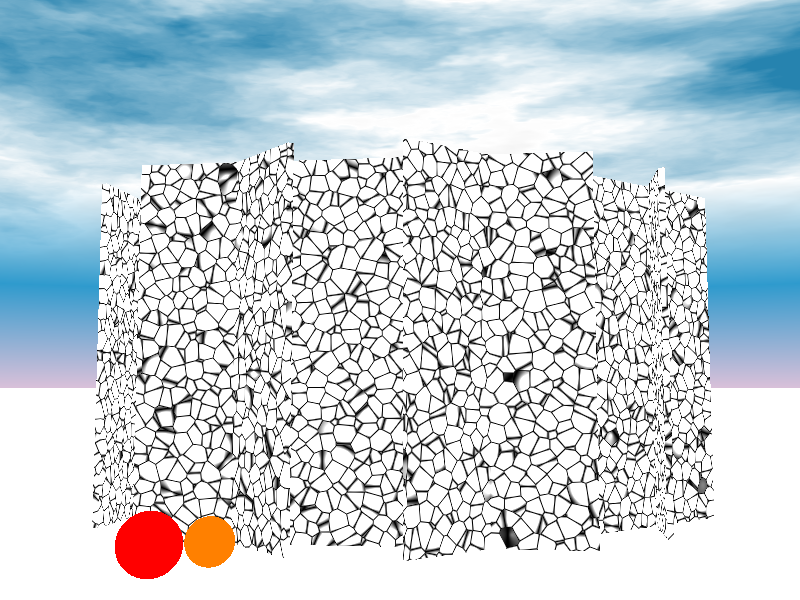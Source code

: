 /*   Veistos   */

#include "colors.inc"
#include "shapes.inc"
#include "textures.inc"
#include "metals.inc"
#include "skies.inc"

#version 3.0

global_settings {
  assumed_gamma 2.2
  max_trace_level 10
}

camera {
  location < -1000, 200, -1300 >
  direction < 0, 0, 1.6 >   // Kameran "linssinpituus"
  up < 0, 1, 0 >
  right <1.333, 0, 0 >
  look_at < 0, 350, 0 >
}

light_source { < 200,1500,-2000 > color White }

#declare GlassWidth = 8

#declare GlassCover = merge {
  #declare kulma = 0
  #while (kulma < 359)
    box { <-300,0,-GlassWidth/2>, <300,500,GlassWidth/2>
      translate z*400
      rotate y*kulma
    }
  #declare kulma = kulma + 45
  #end
  pigment { crackle
   color_map { [ 0 color Black ] [ 0.1 color White ] [ 1.0 color White ] }
   scale 20
  }
  finish { diffuse 0.8 ambient 0.2 reflection 0.2 }
}

#declare MyBall = sphere { <0,0,0>, 35
  translate y*35
  finish { ambient 0.2 diffuse 0.5 reflection 0.3 phong 1 }
}

//************ THE SCENE ************

sky_sphere { S_Cloud2 }

plane { y, 0.1
  pigment { color White }
  finish { ambient 0 diffuse 0.6 reflection 1 }
  normal { dents 0.1 scale 50 }
}

object { GlassCover }

object { MyBall pigment {Red} translate <-580,0,-320> }
object { MyBall pigment {Orange} scale 0.8 translate <-500,0,-300> }
